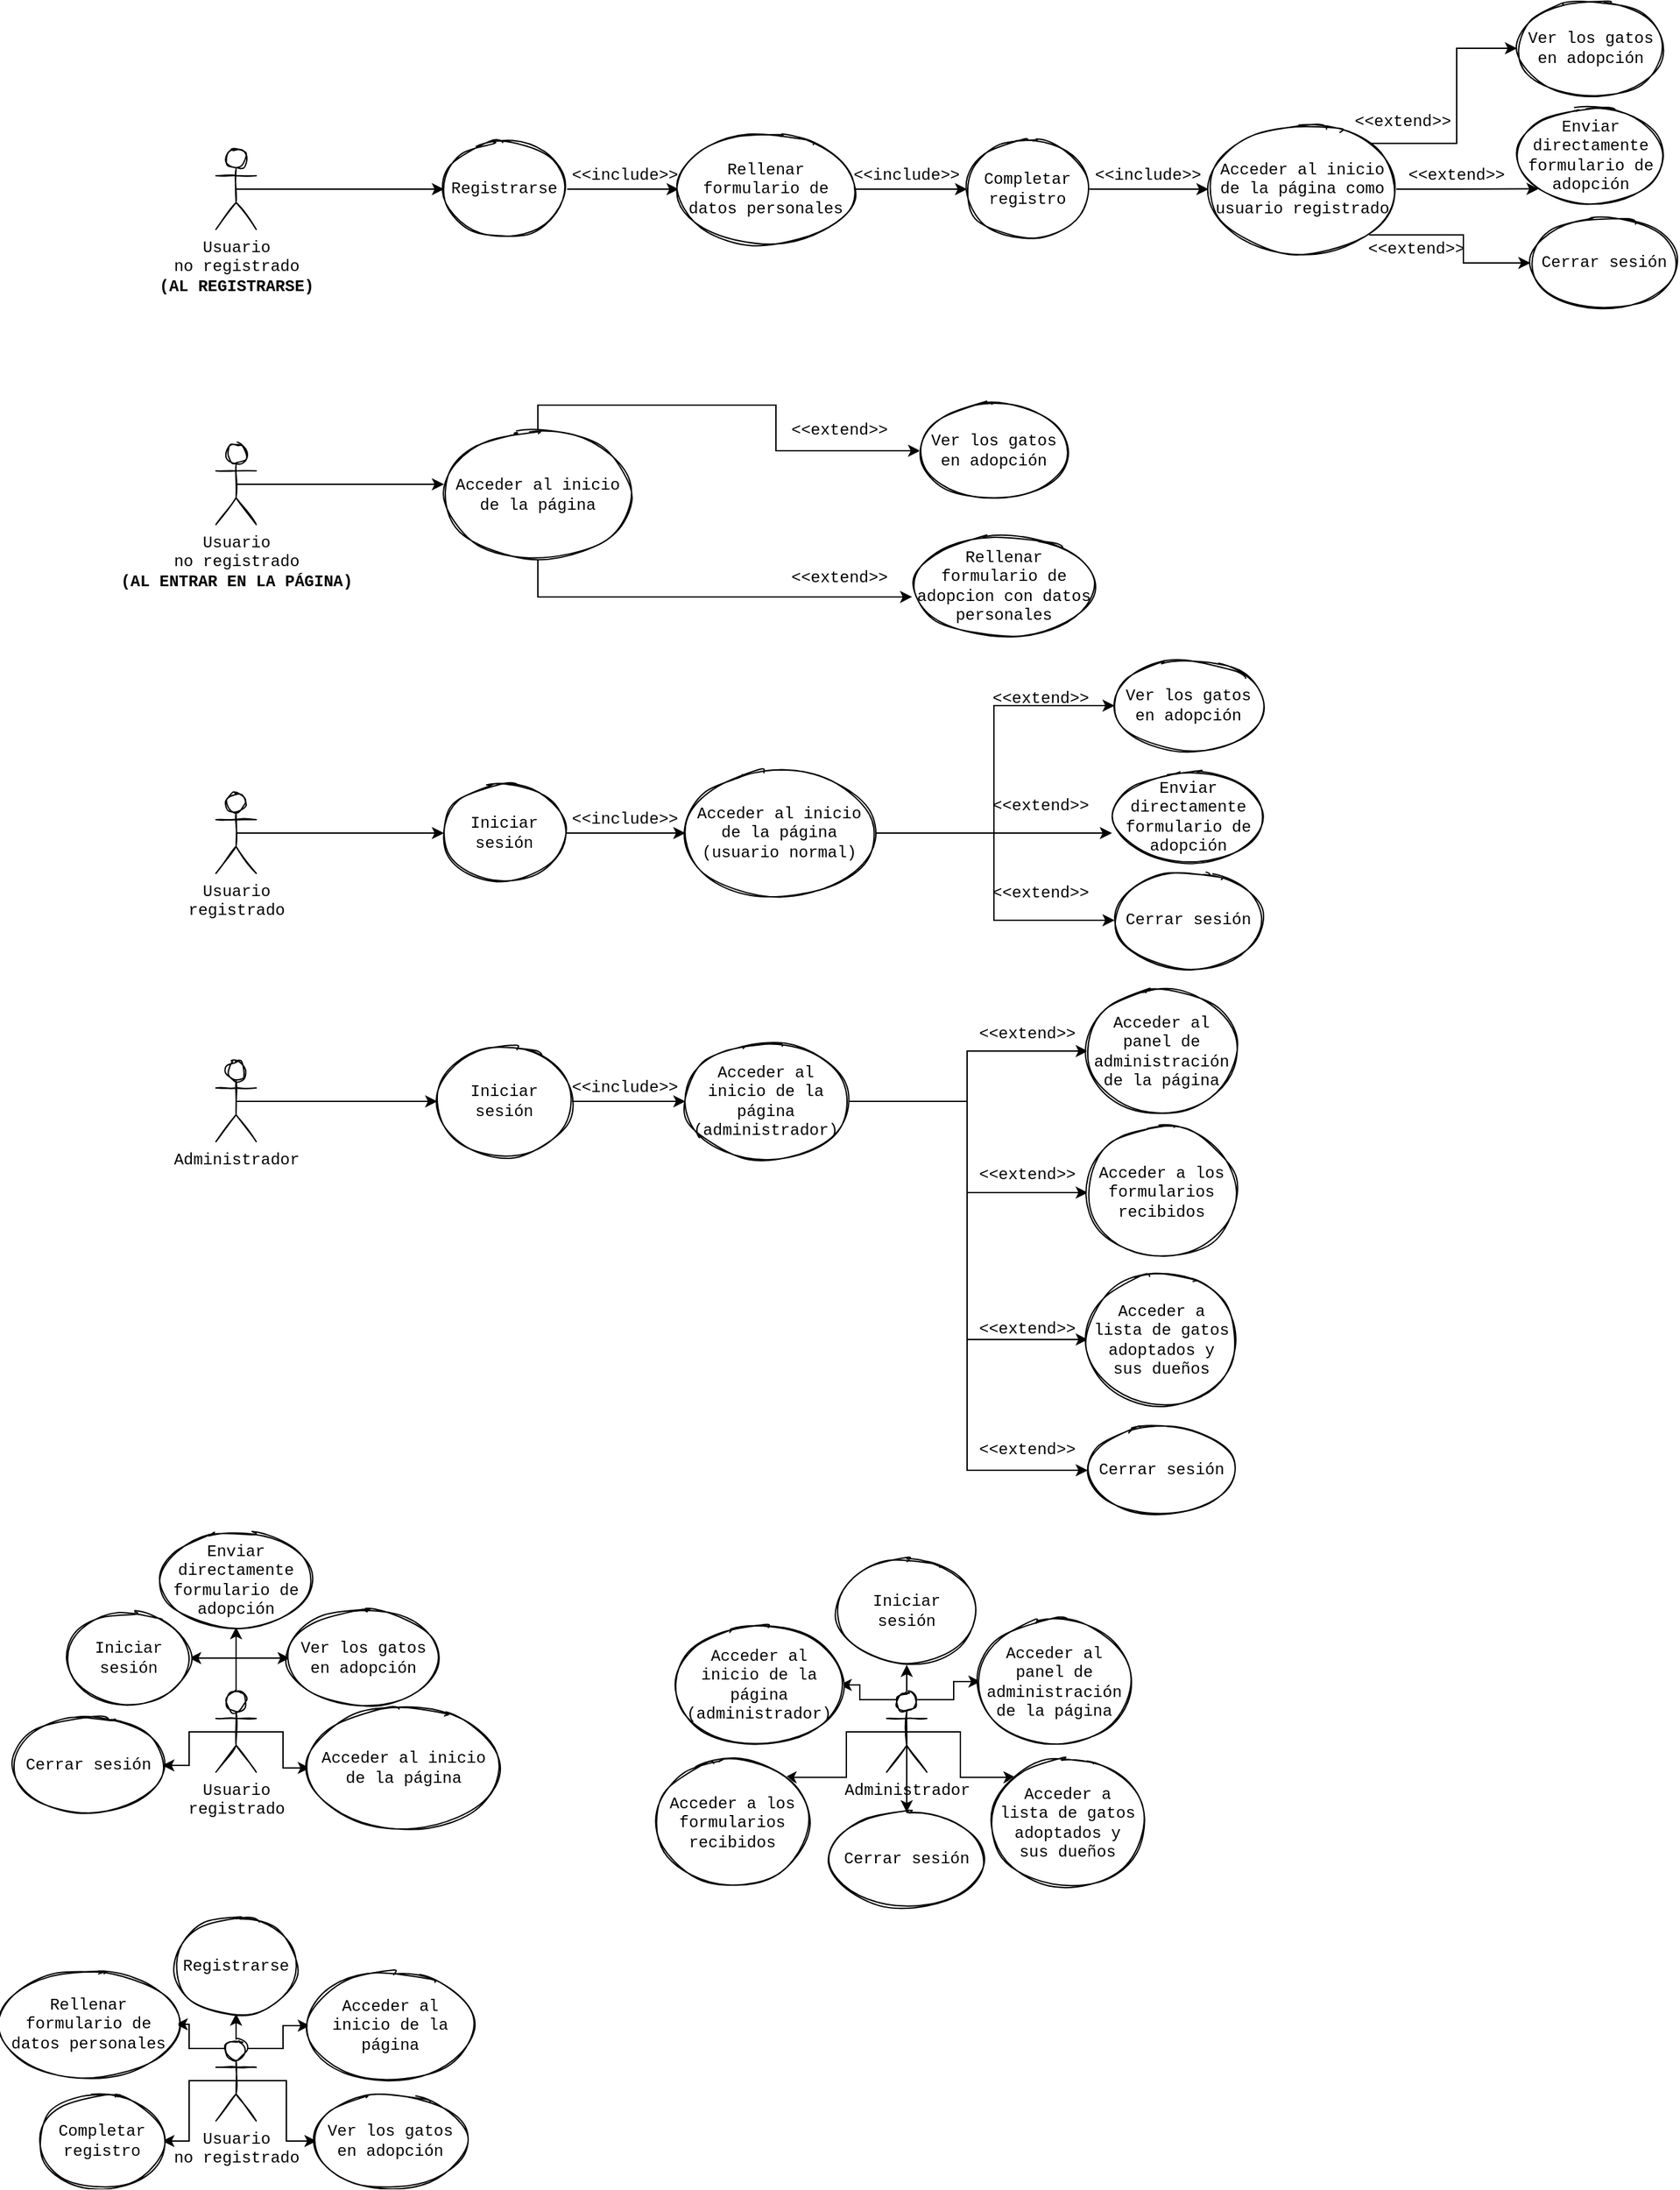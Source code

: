 <mxfile version="20.8.10" type="device"><diagram name="Page-1" id="74e2e168-ea6b-b213-b513-2b3c1d86103e"><mxGraphModel dx="795" dy="1382" grid="1" gridSize="10" guides="1" tooltips="1" connect="1" arrows="1" fold="1" page="1" pageScale="1" pageWidth="1100" pageHeight="850" background="none" math="0" shadow="0"><root><mxCell id="0"/><mxCell id="1" parent="0"/><mxCell id="E8FR9Vgy84lfD4mQ-Lds-32" style="edgeStyle=orthogonalEdgeStyle;rounded=0;orthogonalLoop=1;jettySize=auto;html=1;exitX=0.5;exitY=0.5;exitDx=0;exitDy=0;exitPerimeter=0;entryX=0;entryY=0.5;entryDx=0;entryDy=0;fontFamily=Courier New;" parent="1" source="E8FR9Vgy84lfD4mQ-Lds-8" target="E8FR9Vgy84lfD4mQ-Lds-28" edge="1"><mxGeometry relative="1" as="geometry"/></mxCell><mxCell id="E8FR9Vgy84lfD4mQ-Lds-8" value="Usuario&lt;br&gt;registrado" style="shape=umlActor;verticalLabelPosition=bottom;verticalAlign=top;html=1;outlineConnect=0;sketch=1;fontFamily=Courier New;" parent="1" vertex="1"><mxGeometry x="420" y="270" width="30" height="60" as="geometry"/></mxCell><mxCell id="E8FR9Vgy84lfD4mQ-Lds-17" style="edgeStyle=orthogonalEdgeStyle;rounded=0;orthogonalLoop=1;jettySize=auto;html=1;exitX=0.5;exitY=0.5;exitDx=0;exitDy=0;exitPerimeter=0;fontFamily=Courier New;" parent="1" source="E8FR9Vgy84lfD4mQ-Lds-9" target="E8FR9Vgy84lfD4mQ-Lds-12" edge="1"><mxGeometry relative="1" as="geometry"/></mxCell><mxCell id="E8FR9Vgy84lfD4mQ-Lds-9" value="Administrador" style="shape=umlActor;verticalLabelPosition=bottom;verticalAlign=top;html=1;outlineConnect=0;sketch=1;fontFamily=Courier New;" parent="1" vertex="1"><mxGeometry x="420" y="470" width="30" height="60" as="geometry"/></mxCell><mxCell id="E8FR9Vgy84lfD4mQ-Lds-39" style="edgeStyle=orthogonalEdgeStyle;rounded=0;orthogonalLoop=1;jettySize=auto;html=1;exitX=1;exitY=0.5;exitDx=0;exitDy=0;entryX=0;entryY=0.5;entryDx=0;entryDy=0;fontFamily=Courier New;" parent="1" source="E8FR9Vgy84lfD4mQ-Lds-12" target="E8FR9Vgy84lfD4mQ-Lds-33" edge="1"><mxGeometry relative="1" as="geometry"/></mxCell><mxCell id="E8FR9Vgy84lfD4mQ-Lds-12" value="Iniciar sesión" style="ellipse;whiteSpace=wrap;html=1;sketch=1;fontFamily=Courier New;" parent="1" vertex="1"><mxGeometry x="585" y="460" width="100" height="80" as="geometry"/></mxCell><mxCell id="E8FR9Vgy84lfD4mQ-Lds-53" style="edgeStyle=orthogonalEdgeStyle;rounded=0;orthogonalLoop=1;jettySize=auto;html=1;exitX=1;exitY=0.5;exitDx=0;exitDy=0;entryX=0;entryY=0.5;entryDx=0;entryDy=0;fontFamily=Courier New;" parent="1" source="E8FR9Vgy84lfD4mQ-Lds-24" target="E8FR9Vgy84lfD4mQ-Lds-49" edge="1"><mxGeometry relative="1" as="geometry"/></mxCell><mxCell id="bXKPn8r2NSPg1zmBDdhz-12" style="edgeStyle=orthogonalEdgeStyle;rounded=0;orthogonalLoop=1;jettySize=auto;html=1;exitX=1;exitY=0.5;exitDx=0;exitDy=0;entryX=-0.018;entryY=0.67;entryDx=0;entryDy=0;entryPerimeter=0;" parent="1" source="E8FR9Vgy84lfD4mQ-Lds-24" target="E8FR9Vgy84lfD4mQ-Lds-50" edge="1"><mxGeometry relative="1" as="geometry"><Array as="points"/></mxGeometry></mxCell><mxCell id="bXKPn8r2NSPg1zmBDdhz-17" style="edgeStyle=orthogonalEdgeStyle;rounded=0;orthogonalLoop=1;jettySize=auto;html=1;exitX=1;exitY=0.5;exitDx=0;exitDy=0;" parent="1" source="E8FR9Vgy84lfD4mQ-Lds-24" target="E8FR9Vgy84lfD4mQ-Lds-137" edge="1"><mxGeometry relative="1" as="geometry"/></mxCell><mxCell id="E8FR9Vgy84lfD4mQ-Lds-24" value="Acceder al inicio de la página&lt;br&gt;(usuario normal)" style="ellipse;whiteSpace=wrap;html=1;sketch=1;fontFamily=Courier New;" parent="1" vertex="1"><mxGeometry x="770" y="253.13" width="140" height="93.75" as="geometry"/></mxCell><mxCell id="E8FR9Vgy84lfD4mQ-Lds-38" style="edgeStyle=orthogonalEdgeStyle;rounded=0;orthogonalLoop=1;jettySize=auto;html=1;exitX=1;exitY=0.5;exitDx=0;exitDy=0;entryX=0;entryY=0.5;entryDx=0;entryDy=0;fontFamily=Courier New;" parent="1" source="E8FR9Vgy84lfD4mQ-Lds-28" target="E8FR9Vgy84lfD4mQ-Lds-24" edge="1"><mxGeometry relative="1" as="geometry"/></mxCell><mxCell id="E8FR9Vgy84lfD4mQ-Lds-28" value="Iniciar sesión" style="ellipse;whiteSpace=wrap;html=1;sketch=1;fontFamily=Courier New;" parent="1" vertex="1"><mxGeometry x="590" y="265" width="90" height="70" as="geometry"/></mxCell><mxCell id="E8FR9Vgy84lfD4mQ-Lds-29" value="&amp;lt;&amp;lt;include&amp;gt;&amp;gt;" style="text;html=1;strokeColor=none;fillColor=none;align=center;verticalAlign=middle;whiteSpace=wrap;rounded=0;fontFamily=Courier New;" parent="1" vertex="1"><mxGeometry x="700" y="280" width="50" height="20" as="geometry"/></mxCell><mxCell id="E8FR9Vgy84lfD4mQ-Lds-144" style="edgeStyle=orthogonalEdgeStyle;rounded=0;orthogonalLoop=1;jettySize=auto;html=1;exitX=1;exitY=0.5;exitDx=0;exitDy=0;entryX=0;entryY=0.5;entryDx=0;entryDy=0;fontFamily=Courier New;" parent="1" source="E8FR9Vgy84lfD4mQ-Lds-33" target="E8FR9Vgy84lfD4mQ-Lds-58" edge="1"><mxGeometry relative="1" as="geometry"/></mxCell><mxCell id="E8FR9Vgy84lfD4mQ-Lds-145" style="edgeStyle=orthogonalEdgeStyle;rounded=0;orthogonalLoop=1;jettySize=auto;html=1;entryX=0;entryY=0.5;entryDx=0;entryDy=0;fontFamily=Courier New;" parent="1" source="E8FR9Vgy84lfD4mQ-Lds-33" target="E8FR9Vgy84lfD4mQ-Lds-142" edge="1"><mxGeometry relative="1" as="geometry"><Array as="points"><mxPoint x="980" y="500"/><mxPoint x="980" y="775"/></Array></mxGeometry></mxCell><mxCell id="E8FR9Vgy84lfD4mQ-Lds-147" style="edgeStyle=orthogonalEdgeStyle;rounded=0;orthogonalLoop=1;jettySize=auto;html=1;fontFamily=Courier New;" parent="1" source="E8FR9Vgy84lfD4mQ-Lds-33" target="E8FR9Vgy84lfD4mQ-Lds-43" edge="1"><mxGeometry relative="1" as="geometry"><Array as="points"><mxPoint x="980" y="500"/><mxPoint x="980" y="568"/></Array></mxGeometry></mxCell><mxCell id="E8FR9Vgy84lfD4mQ-Lds-148" style="edgeStyle=orthogonalEdgeStyle;rounded=0;orthogonalLoop=1;jettySize=auto;html=1;exitX=1;exitY=0.5;exitDx=0;exitDy=0;entryX=0;entryY=0.5;entryDx=0;entryDy=0;fontFamily=Courier New;" parent="1" source="E8FR9Vgy84lfD4mQ-Lds-33" target="E8FR9Vgy84lfD4mQ-Lds-34" edge="1"><mxGeometry relative="1" as="geometry"/></mxCell><mxCell id="E8FR9Vgy84lfD4mQ-Lds-33" value="Acceder al inicio de la página&lt;br&gt;(administrador)" style="ellipse;whiteSpace=wrap;html=1;sketch=1;fontFamily=Courier New;" parent="1" vertex="1"><mxGeometry x="770" y="455" width="120" height="90" as="geometry"/></mxCell><mxCell id="E8FR9Vgy84lfD4mQ-Lds-34" value="Acceder al panel de administración de la página" style="ellipse;whiteSpace=wrap;html=1;sketch=1;fontFamily=Courier New;" parent="1" vertex="1"><mxGeometry x="1070" y="415" width="110" height="95" as="geometry"/></mxCell><mxCell id="E8FR9Vgy84lfD4mQ-Lds-40" value="&amp;lt;&amp;lt;include&amp;gt;&amp;gt;" style="text;html=1;strokeColor=none;fillColor=none;align=center;verticalAlign=middle;whiteSpace=wrap;rounded=0;fontFamily=Courier New;" parent="1" vertex="1"><mxGeometry x="700" y="480" width="50" height="20" as="geometry"/></mxCell><mxCell id="E8FR9Vgy84lfD4mQ-Lds-43" value="Acceder a los formularios recibidos" style="ellipse;whiteSpace=wrap;html=1;sketch=1;fontFamily=Courier New;" parent="1" vertex="1"><mxGeometry x="1070" y="520" width="110" height="95" as="geometry"/></mxCell><mxCell id="E8FR9Vgy84lfD4mQ-Lds-49" value="Ver los gatos en adopción" style="ellipse;whiteSpace=wrap;html=1;sketch=1;fontFamily=Courier New;" parent="1" vertex="1"><mxGeometry x="1090" y="170" width="110" height="70" as="geometry"/></mxCell><mxCell id="E8FR9Vgy84lfD4mQ-Lds-50" value="Enviar directamente formulario de adopción" style="ellipse;whiteSpace=wrap;html=1;sketch=1;fontFamily=Courier New;" parent="1" vertex="1"><mxGeometry x="1090" y="253.13" width="110" height="70" as="geometry"/></mxCell><mxCell id="E8FR9Vgy84lfD4mQ-Lds-55" value="&amp;lt;&amp;lt;extend&amp;gt;&amp;gt;" style="text;html=1;strokeColor=none;fillColor=none;align=center;verticalAlign=middle;whiteSpace=wrap;rounded=0;fontFamily=Courier New;" parent="1" vertex="1"><mxGeometry x="1010" y="270" width="50" height="20" as="geometry"/></mxCell><mxCell id="E8FR9Vgy84lfD4mQ-Lds-57" value="&amp;lt;&amp;lt;extend&amp;gt;&amp;gt;" style="text;html=1;strokeColor=none;fillColor=none;align=center;verticalAlign=middle;whiteSpace=wrap;rounded=0;fontFamily=Courier New;" parent="1" vertex="1"><mxGeometry x="1010" y="190" width="50" height="20" as="geometry"/></mxCell><mxCell id="E8FR9Vgy84lfD4mQ-Lds-58" value="Acceder a lista de gatos adoptados y sus dueños" style="ellipse;whiteSpace=wrap;html=1;sketch=1;fontFamily=Courier New;" parent="1" vertex="1"><mxGeometry x="1070" y="630" width="110" height="95" as="geometry"/></mxCell><mxCell id="E8FR9Vgy84lfD4mQ-Lds-62" value="&amp;lt;&amp;lt;extend&amp;gt;&amp;gt;" style="text;html=1;strokeColor=none;fillColor=none;align=center;verticalAlign=middle;whiteSpace=wrap;rounded=0;fontFamily=Courier New;" parent="1" vertex="1"><mxGeometry x="1000" y="440" width="50" height="20" as="geometry"/></mxCell><mxCell id="E8FR9Vgy84lfD4mQ-Lds-64" value="&amp;lt;&amp;lt;extend&amp;gt;&amp;gt;" style="text;html=1;strokeColor=none;fillColor=none;align=center;verticalAlign=middle;whiteSpace=wrap;rounded=0;fontFamily=Courier New;" parent="1" vertex="1"><mxGeometry x="1000" y="545" width="50" height="20" as="geometry"/></mxCell><mxCell id="E8FR9Vgy84lfD4mQ-Lds-65" value="&amp;lt;&amp;lt;extend&amp;gt;&amp;gt;" style="text;html=1;strokeColor=none;fillColor=none;align=center;verticalAlign=middle;whiteSpace=wrap;rounded=0;fontFamily=Courier New;" parent="1" vertex="1"><mxGeometry x="1000" y="660" width="50" height="20" as="geometry"/></mxCell><mxCell id="E8FR9Vgy84lfD4mQ-Lds-77" value="&amp;lt;&amp;lt;extend&amp;gt;&amp;gt;" style="text;html=1;strokeColor=none;fillColor=none;align=center;verticalAlign=middle;whiteSpace=wrap;rounded=0;fontFamily=Courier New;" parent="1" vertex="1"><mxGeometry x="860" y="100" width="50" height="20" as="geometry"/></mxCell><mxCell id="E8FR9Vgy84lfD4mQ-Lds-90" style="edgeStyle=orthogonalEdgeStyle;rounded=0;orthogonalLoop=1;jettySize=auto;html=1;exitX=0.5;exitY=0.5;exitDx=0;exitDy=0;exitPerimeter=0;fontFamily=Courier New;" parent="1" source="E8FR9Vgy84lfD4mQ-Lds-80" target="E8FR9Vgy84lfD4mQ-Lds-88" edge="1"><mxGeometry relative="1" as="geometry"/></mxCell><mxCell id="E8FR9Vgy84lfD4mQ-Lds-80" value="Usuario &lt;br&gt;no registrado&lt;br&gt;&lt;b&gt;(AL REGISTRARSE)&lt;/b&gt;" style="shape=umlActor;verticalLabelPosition=bottom;verticalAlign=top;html=1;outlineConnect=0;sketch=1;fontFamily=Courier New;" parent="1" vertex="1"><mxGeometry x="420" y="-210" width="30" height="60" as="geometry"/></mxCell><mxCell id="E8FR9Vgy84lfD4mQ-Lds-96" style="edgeStyle=orthogonalEdgeStyle;rounded=0;orthogonalLoop=1;jettySize=auto;html=1;exitX=1;exitY=0.5;exitDx=0;exitDy=0;fontFamily=Courier New;" parent="1" source="E8FR9Vgy84lfD4mQ-Lds-88" target="E8FR9Vgy84lfD4mQ-Lds-91" edge="1"><mxGeometry relative="1" as="geometry"/></mxCell><mxCell id="E8FR9Vgy84lfD4mQ-Lds-88" value="Registrarse" style="ellipse;whiteSpace=wrap;html=1;sketch=1;fontFamily=Courier New;" parent="1" vertex="1"><mxGeometry x="590" y="-215" width="90" height="70" as="geometry"/></mxCell><mxCell id="E8FR9Vgy84lfD4mQ-Lds-98" style="edgeStyle=orthogonalEdgeStyle;rounded=0;orthogonalLoop=1;jettySize=auto;html=1;exitX=1;exitY=0.5;exitDx=0;exitDy=0;entryX=0;entryY=0.5;entryDx=0;entryDy=0;fontFamily=Courier New;" parent="1" source="E8FR9Vgy84lfD4mQ-Lds-91" target="E8FR9Vgy84lfD4mQ-Lds-93" edge="1"><mxGeometry relative="1" as="geometry"/></mxCell><mxCell id="E8FR9Vgy84lfD4mQ-Lds-91" value="Rellenar formulario de datos personales" style="ellipse;whiteSpace=wrap;html=1;sketch=1;fontFamily=Courier New;" parent="1" vertex="1"><mxGeometry x="765" y="-220" width="130" height="80" as="geometry"/></mxCell><mxCell id="E8FR9Vgy84lfD4mQ-Lds-102" style="edgeStyle=orthogonalEdgeStyle;rounded=0;orthogonalLoop=1;jettySize=auto;html=1;exitX=1;exitY=0.5;exitDx=0;exitDy=0;fontFamily=Courier New;" parent="1" source="E8FR9Vgy84lfD4mQ-Lds-93" target="E8FR9Vgy84lfD4mQ-Lds-101" edge="1"><mxGeometry relative="1" as="geometry"/></mxCell><mxCell id="E8FR9Vgy84lfD4mQ-Lds-93" value="Completar registro" style="ellipse;whiteSpace=wrap;html=1;sketch=1;fontFamily=Courier New;" parent="1" vertex="1"><mxGeometry x="980" y="-215" width="90" height="70" as="geometry"/></mxCell><mxCell id="E8FR9Vgy84lfD4mQ-Lds-97" value="&amp;lt;&amp;lt;include&amp;gt;&amp;gt;" style="text;html=1;strokeColor=none;fillColor=none;align=center;verticalAlign=middle;whiteSpace=wrap;rounded=0;fontFamily=Courier New;" parent="1" vertex="1"><mxGeometry x="700" y="-200" width="50" height="20" as="geometry"/></mxCell><mxCell id="E8FR9Vgy84lfD4mQ-Lds-99" value="&amp;lt;&amp;lt;include&amp;gt;&amp;gt;" style="text;html=1;strokeColor=none;fillColor=none;align=center;verticalAlign=middle;whiteSpace=wrap;rounded=0;fontFamily=Courier New;" parent="1" vertex="1"><mxGeometry x="910" y="-200" width="50" height="20" as="geometry"/></mxCell><mxCell id="E8FR9Vgy84lfD4mQ-Lds-112" style="edgeStyle=orthogonalEdgeStyle;rounded=0;orthogonalLoop=1;jettySize=auto;html=1;exitX=1;exitY=0;exitDx=0;exitDy=0;entryX=0;entryY=0.5;entryDx=0;entryDy=0;fontFamily=Courier New;" parent="1" source="E8FR9Vgy84lfD4mQ-Lds-101" target="E8FR9Vgy84lfD4mQ-Lds-104" edge="1"><mxGeometry relative="1" as="geometry"/></mxCell><mxCell id="E8FR9Vgy84lfD4mQ-Lds-132" style="edgeStyle=orthogonalEdgeStyle;rounded=0;orthogonalLoop=1;jettySize=auto;html=1;exitX=1;exitY=1;exitDx=0;exitDy=0;fontFamily=Courier New;" parent="1" source="E8FR9Vgy84lfD4mQ-Lds-101" target="E8FR9Vgy84lfD4mQ-Lds-130" edge="1"><mxGeometry relative="1" as="geometry"/></mxCell><mxCell id="E8FR9Vgy84lfD4mQ-Lds-133" style="edgeStyle=orthogonalEdgeStyle;rounded=0;orthogonalLoop=1;jettySize=auto;html=1;exitX=1;exitY=0.5;exitDx=0;exitDy=0;entryX=0;entryY=1;entryDx=0;entryDy=0;fontFamily=Courier New;" parent="1" source="E8FR9Vgy84lfD4mQ-Lds-101" target="E8FR9Vgy84lfD4mQ-Lds-105" edge="1"><mxGeometry relative="1" as="geometry"/></mxCell><mxCell id="E8FR9Vgy84lfD4mQ-Lds-101" value="Acceder al inicio de la página como usuario registrado" style="ellipse;whiteSpace=wrap;html=1;sketch=1;fontFamily=Courier New;" parent="1" vertex="1"><mxGeometry x="1160" y="-228.43" width="140" height="96.87" as="geometry"/></mxCell><mxCell id="E8FR9Vgy84lfD4mQ-Lds-103" value="&amp;lt;&amp;lt;include&amp;gt;&amp;gt;" style="text;html=1;strokeColor=none;fillColor=none;align=center;verticalAlign=middle;whiteSpace=wrap;rounded=0;fontFamily=Courier New;" parent="1" vertex="1"><mxGeometry x="1090" y="-200" width="50" height="20" as="geometry"/></mxCell><mxCell id="E8FR9Vgy84lfD4mQ-Lds-104" value="Ver los gatos en adopción" style="ellipse;whiteSpace=wrap;html=1;sketch=1;fontFamily=Courier New;" parent="1" vertex="1"><mxGeometry x="1390" y="-320" width="110" height="70" as="geometry"/></mxCell><mxCell id="E8FR9Vgy84lfD4mQ-Lds-105" value="Enviar directamente formulario de adopción" style="ellipse;whiteSpace=wrap;html=1;sketch=1;fontFamily=Courier New;" parent="1" vertex="1"><mxGeometry x="1390" y="-240" width="110" height="70" as="geometry"/></mxCell><mxCell id="E8FR9Vgy84lfD4mQ-Lds-107" value="&amp;lt;&amp;lt;extend&amp;gt;&amp;gt;" style="text;html=1;strokeColor=none;fillColor=none;align=center;verticalAlign=middle;whiteSpace=wrap;rounded=0;fontFamily=Courier New;" parent="1" vertex="1"><mxGeometry x="1280" y="-240" width="50" height="20" as="geometry"/></mxCell><mxCell id="E8FR9Vgy84lfD4mQ-Lds-115" value="&amp;lt;&amp;lt;extend&amp;gt;&amp;gt;" style="text;html=1;strokeColor=none;fillColor=none;align=center;verticalAlign=middle;whiteSpace=wrap;rounded=0;fontFamily=Courier New;" parent="1" vertex="1"><mxGeometry x="1320" y="-200" width="50" height="20" as="geometry"/></mxCell><mxCell id="E8FR9Vgy84lfD4mQ-Lds-116" style="edgeStyle=orthogonalEdgeStyle;rounded=0;orthogonalLoop=1;jettySize=auto;html=1;exitX=0.5;exitY=0.5;exitDx=0;exitDy=0;exitPerimeter=0;entryX=0;entryY=0.5;entryDx=0;entryDy=0;fontFamily=Courier New;" parent="1" source="E8FR9Vgy84lfD4mQ-Lds-117" edge="1"><mxGeometry relative="1" as="geometry"><mxPoint x="590" y="40" as="targetPoint"/></mxGeometry></mxCell><mxCell id="E8FR9Vgy84lfD4mQ-Lds-117" value="Usuario &lt;br&gt;no registrado&lt;br&gt;&lt;b&gt;(AL ENTRAR EN LA PÁGINA)&lt;/b&gt;" style="shape=umlActor;verticalLabelPosition=bottom;verticalAlign=top;html=1;outlineConnect=0;sketch=1;fontFamily=Courier New;" parent="1" vertex="1"><mxGeometry x="420" y="10" width="30" height="60" as="geometry"/></mxCell><mxCell id="E8FR9Vgy84lfD4mQ-Lds-120" style="edgeStyle=orthogonalEdgeStyle;rounded=0;orthogonalLoop=1;jettySize=auto;html=1;exitX=0.5;exitY=0;exitDx=0;exitDy=0;entryX=0;entryY=0.5;entryDx=0;entryDy=0;fontFamily=Courier New;" parent="1" source="E8FR9Vgy84lfD4mQ-Lds-121" target="E8FR9Vgy84lfD4mQ-Lds-122" edge="1"><mxGeometry relative="1" as="geometry"/></mxCell><mxCell id="E8FR9Vgy84lfD4mQ-Lds-127" style="edgeStyle=orthogonalEdgeStyle;rounded=0;orthogonalLoop=1;jettySize=auto;html=1;exitX=0.5;exitY=1;exitDx=0;exitDy=0;entryX=-0.007;entryY=0.612;entryDx=0;entryDy=0;entryPerimeter=0;fontFamily=Courier New;" parent="1" source="E8FR9Vgy84lfD4mQ-Lds-121" target="E8FR9Vgy84lfD4mQ-Lds-123" edge="1"><mxGeometry relative="1" as="geometry"/></mxCell><mxCell id="E8FR9Vgy84lfD4mQ-Lds-121" value="Acceder al inicio de la página" style="ellipse;whiteSpace=wrap;html=1;sketch=1;fontFamily=Courier New;" parent="1" vertex="1"><mxGeometry x="590" y="1.0" width="140" height="93.75" as="geometry"/></mxCell><mxCell id="E8FR9Vgy84lfD4mQ-Lds-122" value="Ver los gatos en adopción" style="ellipse;whiteSpace=wrap;html=1;sketch=1;fontFamily=Courier New;" parent="1" vertex="1"><mxGeometry x="945" y="-20" width="110" height="70" as="geometry"/></mxCell><mxCell id="E8FR9Vgy84lfD4mQ-Lds-123" value="Rellenar formulario de adopcion con datos personales" style="ellipse;whiteSpace=wrap;html=1;sketch=1;fontFamily=Courier New;" parent="1" vertex="1"><mxGeometry x="940" y="80" width="135" height="71.88" as="geometry"/></mxCell><mxCell id="E8FR9Vgy84lfD4mQ-Lds-124" value="&amp;lt;&amp;lt;extend&amp;gt;&amp;gt;" style="text;html=1;strokeColor=none;fillColor=none;align=center;verticalAlign=middle;whiteSpace=wrap;rounded=0;fontFamily=Courier New;" parent="1" vertex="1"><mxGeometry x="860" y="-10" width="50" height="20" as="geometry"/></mxCell><mxCell id="E8FR9Vgy84lfD4mQ-Lds-130" value="Cerrar sesión" style="ellipse;whiteSpace=wrap;html=1;sketch=1;fontFamily=Courier New;" parent="1" vertex="1"><mxGeometry x="1400" y="-160" width="110" height="70" as="geometry"/></mxCell><mxCell id="E8FR9Vgy84lfD4mQ-Lds-137" value="Cerrar sesión" style="ellipse;whiteSpace=wrap;html=1;sketch=1;fontFamily=Courier New;" parent="1" vertex="1"><mxGeometry x="1090" y="330" width="110" height="70" as="geometry"/></mxCell><mxCell id="E8FR9Vgy84lfD4mQ-Lds-138" value="&amp;lt;&amp;lt;extend&amp;gt;&amp;gt;" style="text;html=1;strokeColor=none;fillColor=none;align=center;verticalAlign=middle;whiteSpace=wrap;rounded=0;fontFamily=Courier New;" parent="1" vertex="1"><mxGeometry x="1290" y="-145" width="50" height="20" as="geometry"/></mxCell><mxCell id="E8FR9Vgy84lfD4mQ-Lds-142" value="Cerrar sesión" style="ellipse;whiteSpace=wrap;html=1;sketch=1;fontFamily=Courier New;" parent="1" vertex="1"><mxGeometry x="1070" y="740" width="110" height="70" as="geometry"/></mxCell><mxCell id="E8FR9Vgy84lfD4mQ-Lds-146" value="&amp;lt;&amp;lt;extend&amp;gt;&amp;gt;" style="text;html=1;strokeColor=none;fillColor=none;align=center;verticalAlign=middle;whiteSpace=wrap;rounded=0;fontFamily=Courier New;" parent="1" vertex="1"><mxGeometry x="1000" y="750" width="50" height="20" as="geometry"/></mxCell><mxCell id="bXKPn8r2NSPg1zmBDdhz-13" style="edgeStyle=orthogonalEdgeStyle;rounded=0;orthogonalLoop=1;jettySize=auto;html=1;exitX=0.5;exitY=1;exitDx=0;exitDy=0;" parent="1" source="E8FR9Vgy84lfD4mQ-Lds-141" target="E8FR9Vgy84lfD4mQ-Lds-141" edge="1"><mxGeometry relative="1" as="geometry"/></mxCell><mxCell id="E8FR9Vgy84lfD4mQ-Lds-141" value="&amp;lt;&amp;lt;extend&amp;gt;&amp;gt;" style="text;html=1;strokeColor=none;fillColor=none;align=center;verticalAlign=middle;whiteSpace=wrap;rounded=0;fontFamily=Courier New;" parent="1" vertex="1"><mxGeometry x="1010" y="335" width="50" height="20" as="geometry"/></mxCell><mxCell id="zBXMEFlt9_g95hV1aWZC-1" style="edgeStyle=orthogonalEdgeStyle;rounded=0;orthogonalLoop=1;jettySize=auto;html=1;exitX=0.5;exitY=0;exitDx=0;exitDy=0;exitPerimeter=0;" edge="1" parent="1" source="bXKPn8r2NSPg1zmBDdhz-20" target="bXKPn8r2NSPg1zmBDdhz-51"><mxGeometry relative="1" as="geometry"/></mxCell><mxCell id="zBXMEFlt9_g95hV1aWZC-5" style="edgeStyle=orthogonalEdgeStyle;rounded=0;orthogonalLoop=1;jettySize=auto;html=1;exitX=0.5;exitY=0;exitDx=0;exitDy=0;exitPerimeter=0;entryX=1;entryY=0.5;entryDx=0;entryDy=0;" edge="1" parent="1" source="bXKPn8r2NSPg1zmBDdhz-20" target="bXKPn8r2NSPg1zmBDdhz-42"><mxGeometry relative="1" as="geometry"/></mxCell><mxCell id="zBXMEFlt9_g95hV1aWZC-6" style="edgeStyle=orthogonalEdgeStyle;rounded=0;orthogonalLoop=1;jettySize=auto;html=1;exitX=0.5;exitY=0;exitDx=0;exitDy=0;exitPerimeter=0;entryX=0;entryY=0.5;entryDx=0;entryDy=0;" edge="1" parent="1" source="bXKPn8r2NSPg1zmBDdhz-20" target="bXKPn8r2NSPg1zmBDdhz-50"><mxGeometry relative="1" as="geometry"/></mxCell><mxCell id="zBXMEFlt9_g95hV1aWZC-7" style="edgeStyle=orthogonalEdgeStyle;rounded=0;orthogonalLoop=1;jettySize=auto;html=1;exitX=0.5;exitY=0.5;exitDx=0;exitDy=0;exitPerimeter=0;" edge="1" parent="1" source="bXKPn8r2NSPg1zmBDdhz-20" target="bXKPn8r2NSPg1zmBDdhz-41"><mxGeometry relative="1" as="geometry"/></mxCell><mxCell id="zBXMEFlt9_g95hV1aWZC-8" style="edgeStyle=orthogonalEdgeStyle;rounded=0;orthogonalLoop=1;jettySize=auto;html=1;exitX=0.5;exitY=0.5;exitDx=0;exitDy=0;exitPerimeter=0;entryX=1;entryY=0.5;entryDx=0;entryDy=0;" edge="1" parent="1" source="bXKPn8r2NSPg1zmBDdhz-20" target="bXKPn8r2NSPg1zmBDdhz-48"><mxGeometry relative="1" as="geometry"/></mxCell><mxCell id="bXKPn8r2NSPg1zmBDdhz-20" value="Usuario &lt;br&gt;registrado" style="shape=umlActor;verticalLabelPosition=bottom;verticalAlign=top;html=1;outlineConnect=0;sketch=1;fontFamily=Courier New;" parent="1" vertex="1"><mxGeometry x="420" y="940" width="30" height="60" as="geometry"/></mxCell><mxCell id="zBXMEFlt9_g95hV1aWZC-17" style="edgeStyle=orthogonalEdgeStyle;rounded=0;orthogonalLoop=1;jettySize=auto;html=1;exitX=0.5;exitY=0;exitDx=0;exitDy=0;exitPerimeter=0;entryX=0.5;entryY=1;entryDx=0;entryDy=0;" edge="1" parent="1" source="bXKPn8r2NSPg1zmBDdhz-36" target="zBXMEFlt9_g95hV1aWZC-9"><mxGeometry relative="1" as="geometry"/></mxCell><mxCell id="zBXMEFlt9_g95hV1aWZC-19" style="edgeStyle=orthogonalEdgeStyle;rounded=0;orthogonalLoop=1;jettySize=auto;html=1;exitX=0.75;exitY=0.1;exitDx=0;exitDy=0;exitPerimeter=0;entryX=0;entryY=0.5;entryDx=0;entryDy=0;" edge="1" parent="1" source="bXKPn8r2NSPg1zmBDdhz-36" target="zBXMEFlt9_g95hV1aWZC-10"><mxGeometry relative="1" as="geometry"/></mxCell><mxCell id="zBXMEFlt9_g95hV1aWZC-20" style="edgeStyle=orthogonalEdgeStyle;rounded=0;orthogonalLoop=1;jettySize=auto;html=1;exitX=0.25;exitY=0.1;exitDx=0;exitDy=0;exitPerimeter=0;entryX=1;entryY=0.5;entryDx=0;entryDy=0;" edge="1" parent="1" source="bXKPn8r2NSPg1zmBDdhz-36" target="zBXMEFlt9_g95hV1aWZC-11"><mxGeometry relative="1" as="geometry"/></mxCell><mxCell id="zBXMEFlt9_g95hV1aWZC-21" style="edgeStyle=orthogonalEdgeStyle;rounded=0;orthogonalLoop=1;jettySize=auto;html=1;exitX=0.5;exitY=0.5;exitDx=0;exitDy=0;exitPerimeter=0;entryX=1;entryY=0.5;entryDx=0;entryDy=0;" edge="1" parent="1" source="bXKPn8r2NSPg1zmBDdhz-36" target="zBXMEFlt9_g95hV1aWZC-12"><mxGeometry relative="1" as="geometry"/></mxCell><mxCell id="zBXMEFlt9_g95hV1aWZC-22" style="edgeStyle=orthogonalEdgeStyle;rounded=0;orthogonalLoop=1;jettySize=auto;html=1;exitX=0.5;exitY=0.5;exitDx=0;exitDy=0;exitPerimeter=0;entryX=0;entryY=0.5;entryDx=0;entryDy=0;" edge="1" parent="1" source="bXKPn8r2NSPg1zmBDdhz-36" target="zBXMEFlt9_g95hV1aWZC-14"><mxGeometry relative="1" as="geometry"/></mxCell><mxCell id="bXKPn8r2NSPg1zmBDdhz-36" value="Usuario &lt;br&gt;no registrado" style="shape=umlActor;verticalLabelPosition=bottom;verticalAlign=top;html=1;outlineConnect=0;sketch=1;fontFamily=Courier New;" parent="1" vertex="1"><mxGeometry x="420" y="1200" width="30" height="60" as="geometry"/></mxCell><mxCell id="zBXMEFlt9_g95hV1aWZC-30" style="edgeStyle=orthogonalEdgeStyle;rounded=0;orthogonalLoop=1;jettySize=auto;html=1;exitX=0.5;exitY=0;exitDx=0;exitDy=0;exitPerimeter=0;entryX=0.5;entryY=1;entryDx=0;entryDy=0;" edge="1" parent="1" source="bXKPn8r2NSPg1zmBDdhz-37" target="zBXMEFlt9_g95hV1aWZC-24"><mxGeometry relative="1" as="geometry"/></mxCell><mxCell id="zBXMEFlt9_g95hV1aWZC-31" style="edgeStyle=orthogonalEdgeStyle;rounded=0;orthogonalLoop=1;jettySize=auto;html=1;exitX=0.75;exitY=0.1;exitDx=0;exitDy=0;exitPerimeter=0;" edge="1" parent="1" source="bXKPn8r2NSPg1zmBDdhz-37" target="zBXMEFlt9_g95hV1aWZC-26"><mxGeometry relative="1" as="geometry"/></mxCell><mxCell id="zBXMEFlt9_g95hV1aWZC-32" style="edgeStyle=orthogonalEdgeStyle;rounded=0;orthogonalLoop=1;jettySize=auto;html=1;exitX=0.25;exitY=0.1;exitDx=0;exitDy=0;exitPerimeter=0;entryX=1;entryY=0.5;entryDx=0;entryDy=0;" edge="1" parent="1" source="bXKPn8r2NSPg1zmBDdhz-37" target="zBXMEFlt9_g95hV1aWZC-25"><mxGeometry relative="1" as="geometry"/></mxCell><mxCell id="zBXMEFlt9_g95hV1aWZC-33" style="edgeStyle=orthogonalEdgeStyle;rounded=0;orthogonalLoop=1;jettySize=auto;html=1;exitX=0.5;exitY=0.5;exitDx=0;exitDy=0;exitPerimeter=0;entryX=0;entryY=0;entryDx=0;entryDy=0;" edge="1" parent="1" source="bXKPn8r2NSPg1zmBDdhz-37" target="zBXMEFlt9_g95hV1aWZC-28"><mxGeometry relative="1" as="geometry"/></mxCell><mxCell id="zBXMEFlt9_g95hV1aWZC-34" style="edgeStyle=orthogonalEdgeStyle;rounded=0;orthogonalLoop=1;jettySize=auto;html=1;exitX=0.5;exitY=0.5;exitDx=0;exitDy=0;exitPerimeter=0;entryX=1;entryY=0;entryDx=0;entryDy=0;" edge="1" parent="1" source="bXKPn8r2NSPg1zmBDdhz-37" target="zBXMEFlt9_g95hV1aWZC-27"><mxGeometry relative="1" as="geometry"/></mxCell><mxCell id="zBXMEFlt9_g95hV1aWZC-39" style="edgeStyle=orthogonalEdgeStyle;rounded=0;orthogonalLoop=1;jettySize=auto;html=1;exitX=0.5;exitY=0.5;exitDx=0;exitDy=0;exitPerimeter=0;entryX=0.5;entryY=0;entryDx=0;entryDy=0;" edge="1" parent="1" source="bXKPn8r2NSPg1zmBDdhz-37" target="zBXMEFlt9_g95hV1aWZC-29"><mxGeometry relative="1" as="geometry"/></mxCell><mxCell id="bXKPn8r2NSPg1zmBDdhz-37" value="Administrador" style="shape=umlActor;verticalLabelPosition=bottom;verticalAlign=top;html=1;outlineConnect=0;sketch=1;fontFamily=Courier New;" parent="1" vertex="1"><mxGeometry x="920" y="940" width="30" height="60" as="geometry"/></mxCell><mxCell id="bXKPn8r2NSPg1zmBDdhz-41" value="Acceder al inicio de la página" style="ellipse;whiteSpace=wrap;html=1;sketch=1;fontFamily=Courier New;" parent="1" vertex="1"><mxGeometry x="490" y="950" width="140" height="93.75" as="geometry"/></mxCell><mxCell id="bXKPn8r2NSPg1zmBDdhz-42" value="Iniciar sesión" style="ellipse;whiteSpace=wrap;html=1;sketch=1;fontFamily=Courier New;" parent="1" vertex="1"><mxGeometry x="310" y="880" width="90" height="70" as="geometry"/></mxCell><mxCell id="bXKPn8r2NSPg1zmBDdhz-48" value="Cerrar sesión" style="ellipse;whiteSpace=wrap;html=1;sketch=1;fontFamily=Courier New;" parent="1" vertex="1"><mxGeometry x="270" y="960" width="110" height="70" as="geometry"/></mxCell><mxCell id="bXKPn8r2NSPg1zmBDdhz-50" value="Ver los gatos en adopción" style="ellipse;whiteSpace=wrap;html=1;sketch=1;fontFamily=Courier New;" parent="1" vertex="1"><mxGeometry x="475" y="880" width="110" height="70" as="geometry"/></mxCell><mxCell id="bXKPn8r2NSPg1zmBDdhz-51" value="Enviar directamente formulario de adopción" style="ellipse;whiteSpace=wrap;html=1;sketch=1;fontFamily=Courier New;" parent="1" vertex="1"><mxGeometry x="380" y="821.88" width="110" height="70" as="geometry"/></mxCell><mxCell id="zBXMEFlt9_g95hV1aWZC-9" value="Registrarse" style="ellipse;whiteSpace=wrap;html=1;sketch=1;fontFamily=Courier New;" vertex="1" parent="1"><mxGeometry x="390" y="1110" width="90" height="70" as="geometry"/></mxCell><mxCell id="zBXMEFlt9_g95hV1aWZC-10" value="Acceder al inicio de la página" style="ellipse;whiteSpace=wrap;html=1;sketch=1;fontFamily=Courier New;" vertex="1" parent="1"><mxGeometry x="490" y="1148" width="120" height="82" as="geometry"/></mxCell><mxCell id="zBXMEFlt9_g95hV1aWZC-11" value="Rellenar formulario de datos personales" style="ellipse;whiteSpace=wrap;html=1;sketch=1;fontFamily=Courier New;" vertex="1" parent="1"><mxGeometry x="260" y="1148" width="130" height="80" as="geometry"/></mxCell><mxCell id="zBXMEFlt9_g95hV1aWZC-12" value="Completar registro" style="ellipse;whiteSpace=wrap;html=1;sketch=1;fontFamily=Courier New;" vertex="1" parent="1"><mxGeometry x="290" y="1240" width="90" height="70" as="geometry"/></mxCell><mxCell id="zBXMEFlt9_g95hV1aWZC-14" value="Ver los gatos en adopción" style="ellipse;whiteSpace=wrap;html=1;sketch=1;fontFamily=Courier New;" vertex="1" parent="1"><mxGeometry x="495" y="1240" width="110" height="70" as="geometry"/></mxCell><mxCell id="zBXMEFlt9_g95hV1aWZC-24" value="Iniciar sesión" style="ellipse;whiteSpace=wrap;html=1;sketch=1;fontFamily=Courier New;" vertex="1" parent="1"><mxGeometry x="885" y="840" width="100" height="80" as="geometry"/></mxCell><mxCell id="zBXMEFlt9_g95hV1aWZC-25" value="Acceder al inicio de la página&lt;br&gt;(administrador)" style="ellipse;whiteSpace=wrap;html=1;sketch=1;fontFamily=Courier New;" vertex="1" parent="1"><mxGeometry x="765" y="890" width="120" height="90" as="geometry"/></mxCell><mxCell id="zBXMEFlt9_g95hV1aWZC-26" value="Acceder al panel de administración de la página" style="ellipse;whiteSpace=wrap;html=1;sketch=1;fontFamily=Courier New;" vertex="1" parent="1"><mxGeometry x="990" y="885" width="110" height="95" as="geometry"/></mxCell><mxCell id="zBXMEFlt9_g95hV1aWZC-27" value="Acceder a los formularios recibidos" style="ellipse;whiteSpace=wrap;html=1;sketch=1;fontFamily=Courier New;" vertex="1" parent="1"><mxGeometry x="750" y="990" width="110" height="95" as="geometry"/></mxCell><mxCell id="zBXMEFlt9_g95hV1aWZC-28" value="Acceder a lista de gatos adoptados y sus dueños" style="ellipse;whiteSpace=wrap;html=1;sketch=1;fontFamily=Courier New;" vertex="1" parent="1"><mxGeometry x="1000" y="990" width="110" height="95" as="geometry"/></mxCell><mxCell id="zBXMEFlt9_g95hV1aWZC-29" value="Cerrar sesión" style="ellipse;whiteSpace=wrap;html=1;sketch=1;fontFamily=Courier New;" vertex="1" parent="1"><mxGeometry x="880" y="1030" width="110" height="70" as="geometry"/></mxCell></root></mxGraphModel></diagram></mxfile>